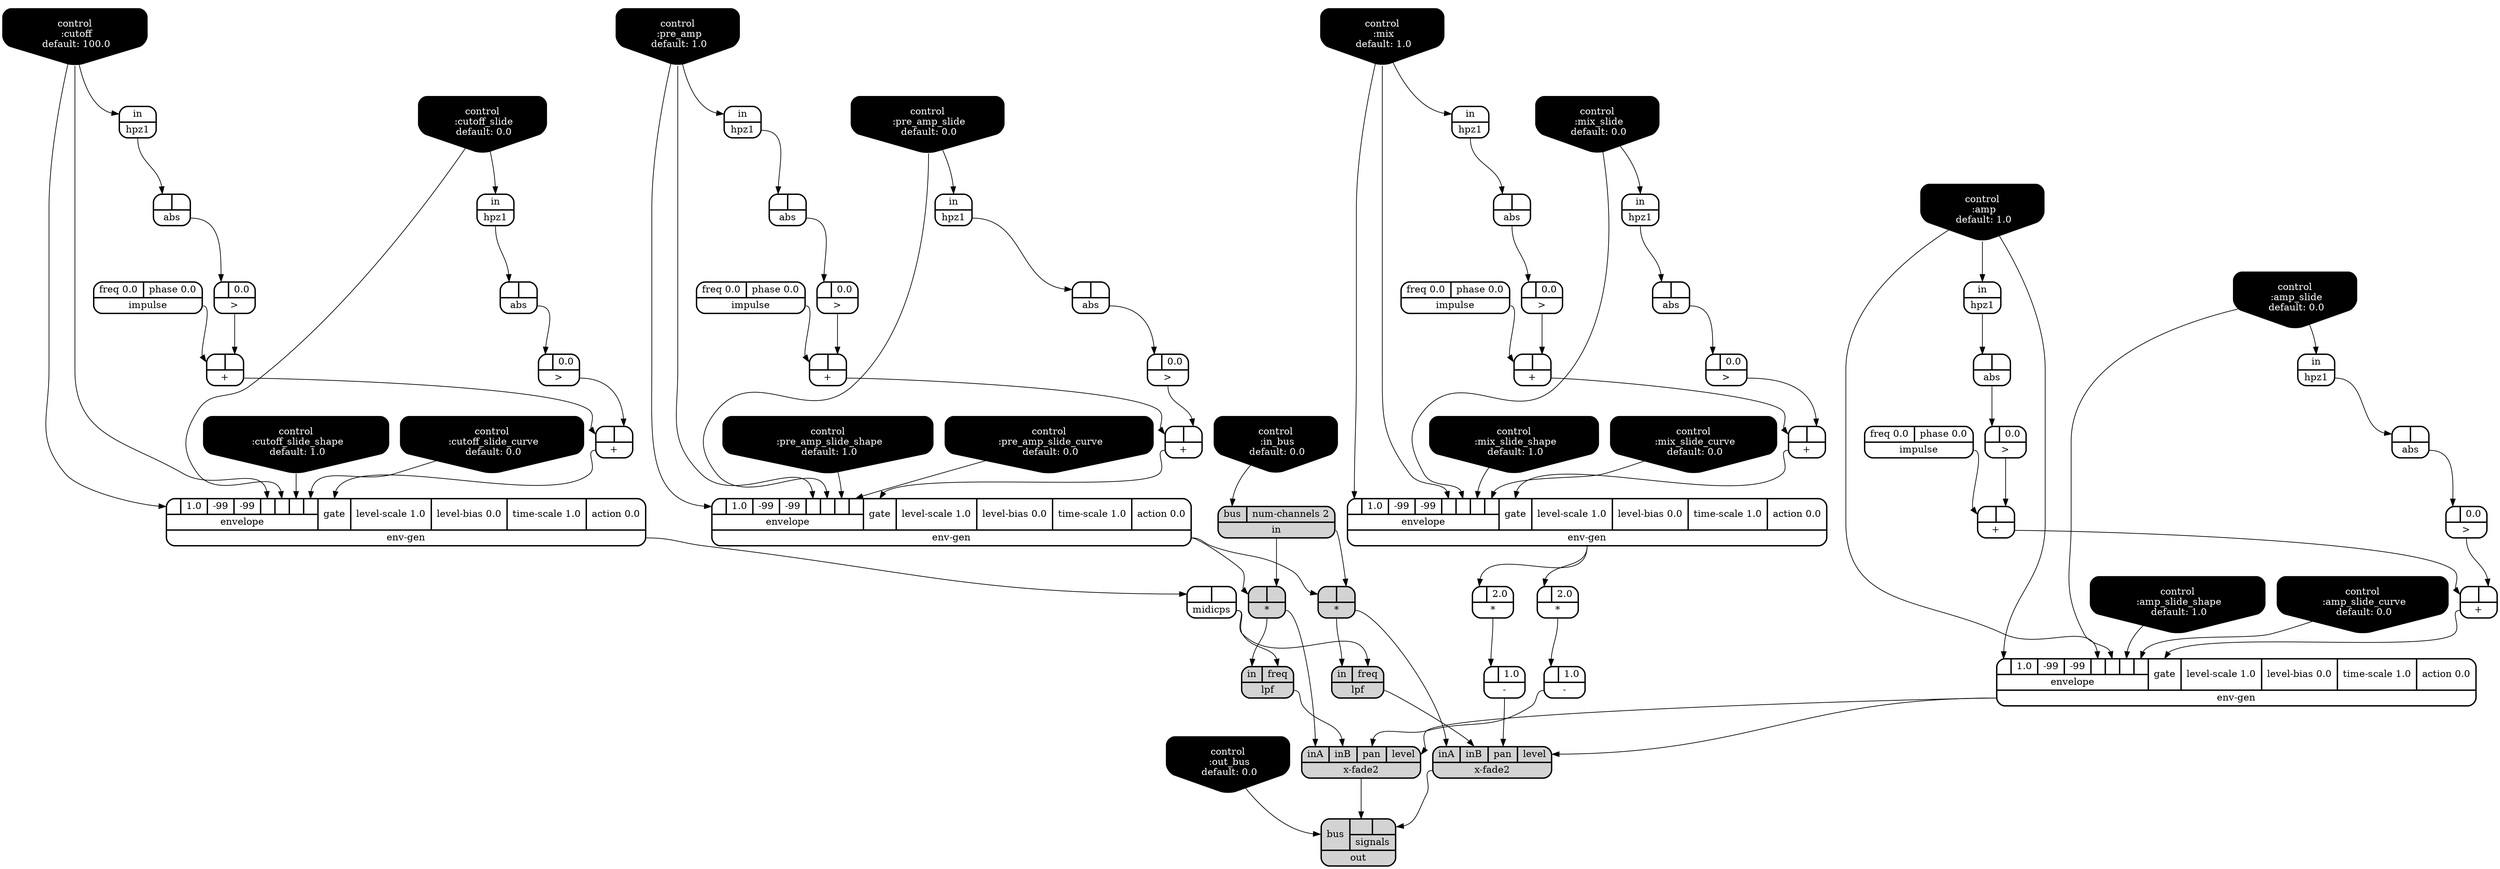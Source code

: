 digraph synthdef {
32 [label = "{{ <a> |<b> } |<__UG_NAME__>* }" style="filled, bold, rounded"  shape=record rankdir=LR];
36 [label = "{{ <a> |<b> } |<__UG_NAME__>* }" style="filled, bold, rounded"  shape=record rankdir=LR];
55 [label = "{{ <a> |<b> 2.0} |<__UG_NAME__>* }" style="bold, rounded" shape=record rankdir=LR];
67 [label = "{{ <a> |<b> 2.0} |<__UG_NAME__>* }" style="bold, rounded" shape=record rankdir=LR];
28 [label = "{{ <a> |<b> } |<__UG_NAME__>+ }" style="bold, rounded" shape=record rankdir=LR];
29 [label = "{{ <a> |<b> } |<__UG_NAME__>+ }" style="bold, rounded" shape=record rankdir=LR];
41 [label = "{{ <a> |<b> } |<__UG_NAME__>+ }" style="bold, rounded" shape=record rankdir=LR];
44 [label = "{{ <a> |<b> } |<__UG_NAME__>+ }" style="bold, rounded" shape=record rankdir=LR];
52 [label = "{{ <a> |<b> } |<__UG_NAME__>+ }" style="bold, rounded" shape=record rankdir=LR];
53 [label = "{{ <a> |<b> } |<__UG_NAME__>+ }" style="bold, rounded" shape=record rankdir=LR];
61 [label = "{{ <a> |<b> } |<__UG_NAME__>+ }" style="bold, rounded" shape=record rankdir=LR];
63 [label = "{{ <a> |<b> } |<__UG_NAME__>+ }" style="bold, rounded" shape=record rankdir=LR];
56 [label = "{{ <a> |<b> 1.0} |<__UG_NAME__>- }" style="bold, rounded" shape=record rankdir=LR];
68 [label = "{{ <a> |<b> 1.0} |<__UG_NAME__>- }" style="bold, rounded" shape=record rankdir=LR];
20 [label = "{{ <a> |<b> 0.0} |<__UG_NAME__>\> }" style="bold, rounded" shape=record rankdir=LR];
23 [label = "{{ <a> |<b> 0.0} |<__UG_NAME__>\> }" style="bold, rounded" shape=record rankdir=LR];
27 [label = "{{ <a> |<b> 0.0} |<__UG_NAME__>\> }" style="bold, rounded" shape=record rankdir=LR];
40 [label = "{{ <a> |<b> 0.0} |<__UG_NAME__>\> }" style="bold, rounded" shape=record rankdir=LR];
43 [label = "{{ <a> |<b> 0.0} |<__UG_NAME__>\> }" style="bold, rounded" shape=record rankdir=LR];
51 [label = "{{ <a> |<b> 0.0} |<__UG_NAME__>\> }" style="bold, rounded" shape=record rankdir=LR];
60 [label = "{{ <a> |<b> 0.0} |<__UG_NAME__>\> }" style="bold, rounded" shape=record rankdir=LR];
62 [label = "{{ <a> |<b> 0.0} |<__UG_NAME__>\> }" style="bold, rounded" shape=record rankdir=LR];
19 [label = "{{ <a> |<b> } |<__UG_NAME__>abs }" style="bold, rounded" shape=record rankdir=LR];
22 [label = "{{ <a> |<b> } |<__UG_NAME__>abs }" style="bold, rounded" shape=record rankdir=LR];
26 [label = "{{ <a> |<b> } |<__UG_NAME__>abs }" style="bold, rounded" shape=record rankdir=LR];
35 [label = "{{ <a> |<b> } |<__UG_NAME__>abs }" style="bold, rounded" shape=record rankdir=LR];
39 [label = "{{ <a> |<b> } |<__UG_NAME__>abs }" style="bold, rounded" shape=record rankdir=LR];
42 [label = "{{ <a> |<b> } |<__UG_NAME__>abs }" style="bold, rounded" shape=record rankdir=LR];
50 [label = "{{ <a> |<b> } |<__UG_NAME__>abs }" style="bold, rounded" shape=record rankdir=LR];
59 [label = "{{ <a> |<b> } |<__UG_NAME__>abs }" style="bold, rounded" shape=record rankdir=LR];
0 [label = "control
 :amp
 default: 1.0" shape=invhouse style="rounded, filled, bold" fillcolor=black fontcolor=white ]; 
1 [label = "control
 :amp_slide
 default: 0.0" shape=invhouse style="rounded, filled, bold" fillcolor=black fontcolor=white ]; 
2 [label = "control
 :amp_slide_shape
 default: 1.0" shape=invhouse style="rounded, filled, bold" fillcolor=black fontcolor=white ]; 
3 [label = "control
 :amp_slide_curve
 default: 0.0" shape=invhouse style="rounded, filled, bold" fillcolor=black fontcolor=white ]; 
4 [label = "control
 :mix
 default: 1.0" shape=invhouse style="rounded, filled, bold" fillcolor=black fontcolor=white ]; 
5 [label = "control
 :mix_slide
 default: 0.0" shape=invhouse style="rounded, filled, bold" fillcolor=black fontcolor=white ]; 
6 [label = "control
 :mix_slide_shape
 default: 1.0" shape=invhouse style="rounded, filled, bold" fillcolor=black fontcolor=white ]; 
7 [label = "control
 :mix_slide_curve
 default: 0.0" shape=invhouse style="rounded, filled, bold" fillcolor=black fontcolor=white ]; 
8 [label = "control
 :pre_amp
 default: 1.0" shape=invhouse style="rounded, filled, bold" fillcolor=black fontcolor=white ]; 
9 [label = "control
 :pre_amp_slide
 default: 0.0" shape=invhouse style="rounded, filled, bold" fillcolor=black fontcolor=white ]; 
10 [label = "control
 :pre_amp_slide_shape
 default: 1.0" shape=invhouse style="rounded, filled, bold" fillcolor=black fontcolor=white ]; 
11 [label = "control
 :pre_amp_slide_curve
 default: 0.0" shape=invhouse style="rounded, filled, bold" fillcolor=black fontcolor=white ]; 
12 [label = "control
 :cutoff
 default: 100.0" shape=invhouse style="rounded, filled, bold" fillcolor=black fontcolor=white ]; 
13 [label = "control
 :cutoff_slide
 default: 0.0" shape=invhouse style="rounded, filled, bold" fillcolor=black fontcolor=white ]; 
14 [label = "control
 :cutoff_slide_shape
 default: 1.0" shape=invhouse style="rounded, filled, bold" fillcolor=black fontcolor=white ]; 
15 [label = "control
 :cutoff_slide_curve
 default: 0.0" shape=invhouse style="rounded, filled, bold" fillcolor=black fontcolor=white ]; 
16 [label = "control
 :in_bus
 default: 0.0" shape=invhouse style="rounded, filled, bold" fillcolor=black fontcolor=white ]; 
17 [label = "control
 :out_bus
 default: 0.0" shape=invhouse style="rounded, filled, bold" fillcolor=black fontcolor=white ]; 
30 [label = "{{ {{<envelope___control___0>|1.0|-99|-99|<envelope___control___4>|<envelope___control___5>|<envelope___control___6>|<envelope___control___7>}|envelope}|<gate> gate|<level____scale> level-scale 1.0|<level____bias> level-bias 0.0|<time____scale> time-scale 1.0|<action> action 0.0} |<__UG_NAME__>env-gen }" style="bold, rounded" shape=record rankdir=LR];
45 [label = "{{ {{<envelope___control___0>|1.0|-99|-99|<envelope___control___4>|<envelope___control___5>|<envelope___control___6>|<envelope___control___7>}|envelope}|<gate> gate|<level____scale> level-scale 1.0|<level____bias> level-bias 0.0|<time____scale> time-scale 1.0|<action> action 0.0} |<__UG_NAME__>env-gen }" style="bold, rounded" shape=record rankdir=LR];
54 [label = "{{ {{<envelope___control___0>|1.0|-99|-99|<envelope___control___4>|<envelope___control___5>|<envelope___control___6>|<envelope___control___7>}|envelope}|<gate> gate|<level____scale> level-scale 1.0|<level____bias> level-bias 0.0|<time____scale> time-scale 1.0|<action> action 0.0} |<__UG_NAME__>env-gen }" style="bold, rounded" shape=record rankdir=LR];
64 [label = "{{ {{<envelope___control___0>|1.0|-99|-99|<envelope___control___4>|<envelope___control___5>|<envelope___control___6>|<envelope___control___7>}|envelope}|<gate> gate|<level____scale> level-scale 1.0|<level____bias> level-bias 0.0|<time____scale> time-scale 1.0|<action> action 0.0} |<__UG_NAME__>env-gen }" style="bold, rounded" shape=record rankdir=LR];
18 [label = "{{ <in> in} |<__UG_NAME__>hpz1 }" style="bold, rounded" shape=record rankdir=LR];
21 [label = "{{ <in> in} |<__UG_NAME__>hpz1 }" style="bold, rounded" shape=record rankdir=LR];
25 [label = "{{ <in> in} |<__UG_NAME__>hpz1 }" style="bold, rounded" shape=record rankdir=LR];
33 [label = "{{ <in> in} |<__UG_NAME__>hpz1 }" style="bold, rounded" shape=record rankdir=LR];
34 [label = "{{ <in> in} |<__UG_NAME__>hpz1 }" style="bold, rounded" shape=record rankdir=LR];
38 [label = "{{ <in> in} |<__UG_NAME__>hpz1 }" style="bold, rounded" shape=record rankdir=LR];
49 [label = "{{ <in> in} |<__UG_NAME__>hpz1 }" style="bold, rounded" shape=record rankdir=LR];
58 [label = "{{ <in> in} |<__UG_NAME__>hpz1 }" style="bold, rounded" shape=record rankdir=LR];
24 [label = "{{ <freq> freq 0.0|<phase> phase 0.0} |<__UG_NAME__>impulse }" style="bold, rounded" shape=record rankdir=LR];
37 [label = "{{ <freq> freq 0.0|<phase> phase 0.0} |<__UG_NAME__>impulse }" style="bold, rounded" shape=record rankdir=LR];
48 [label = "{{ <freq> freq 0.0|<phase> phase 0.0} |<__UG_NAME__>impulse }" style="bold, rounded" shape=record rankdir=LR];
57 [label = "{{ <freq> freq 0.0|<phase> phase 0.0} |<__UG_NAME__>impulse }" style="bold, rounded" shape=record rankdir=LR];
31 [label = "{{ <bus> bus|<num____channels> num-channels 2} |<__UG_NAME__>in }" style="filled, bold, rounded"  shape=record rankdir=LR];
47 [label = "{{ <in> in|<freq> freq} |<__UG_NAME__>lpf }" style="filled, bold, rounded"  shape=record rankdir=LR];
66 [label = "{{ <in> in|<freq> freq} |<__UG_NAME__>lpf }" style="filled, bold, rounded"  shape=record rankdir=LR];
46 [label = "{{ <a> |<b> } |<__UG_NAME__>midicps }" style="bold, rounded" shape=record rankdir=LR];
70 [label = "{{ <bus> bus|{{<signals___x____fade2___0>|<signals___x____fade2___1>}|signals}} |<__UG_NAME__>out }" style="filled, bold, rounded"  shape=record rankdir=LR];
65 [label = "{{ <ina> inA|<inb> inB|<pan> pan|<level> level} |<__UG_NAME__>x-fade2 }" style="filled, bold, rounded"  shape=record rankdir=LR];
69 [label = "{{ <ina> inA|<inb> inB|<pan> pan|<level> level} |<__UG_NAME__>x-fade2 }" style="filled, bold, rounded"  shape=record rankdir=LR];

31:__UG_NAME__ -> 32:b ;
30:__UG_NAME__ -> 32:a ;
31:__UG_NAME__ -> 36:b ;
30:__UG_NAME__ -> 36:a ;
54:__UG_NAME__ -> 55:a ;
54:__UG_NAME__ -> 67:a ;
27:__UG_NAME__ -> 28:b ;
24:__UG_NAME__ -> 28:a ;
20:__UG_NAME__ -> 29:b ;
28:__UG_NAME__ -> 29:a ;
40:__UG_NAME__ -> 41:b ;
37:__UG_NAME__ -> 41:a ;
43:__UG_NAME__ -> 44:b ;
41:__UG_NAME__ -> 44:a ;
51:__UG_NAME__ -> 52:b ;
48:__UG_NAME__ -> 52:a ;
23:__UG_NAME__ -> 53:b ;
52:__UG_NAME__ -> 53:a ;
60:__UG_NAME__ -> 61:b ;
57:__UG_NAME__ -> 61:a ;
62:__UG_NAME__ -> 63:b ;
61:__UG_NAME__ -> 63:a ;
55:__UG_NAME__ -> 56:a ;
67:__UG_NAME__ -> 68:a ;
19:__UG_NAME__ -> 20:a ;
22:__UG_NAME__ -> 23:a ;
26:__UG_NAME__ -> 27:a ;
39:__UG_NAME__ -> 40:a ;
42:__UG_NAME__ -> 43:a ;
50:__UG_NAME__ -> 51:a ;
59:__UG_NAME__ -> 60:a ;
35:__UG_NAME__ -> 62:a ;
18:__UG_NAME__ -> 19:a ;
21:__UG_NAME__ -> 22:a ;
25:__UG_NAME__ -> 26:a ;
34:__UG_NAME__ -> 35:a ;
38:__UG_NAME__ -> 39:a ;
33:__UG_NAME__ -> 42:a ;
49:__UG_NAME__ -> 50:a ;
58:__UG_NAME__ -> 59:a ;
29:__UG_NAME__ -> 30:gate ;
8:__UG_NAME__ -> 30:envelope___control___0 ;
8:__UG_NAME__ -> 30:envelope___control___4 ;
9:__UG_NAME__ -> 30:envelope___control___5 ;
10:__UG_NAME__ -> 30:envelope___control___6 ;
11:__UG_NAME__ -> 30:envelope___control___7 ;
44:__UG_NAME__ -> 45:gate ;
12:__UG_NAME__ -> 45:envelope___control___0 ;
12:__UG_NAME__ -> 45:envelope___control___4 ;
13:__UG_NAME__ -> 45:envelope___control___5 ;
14:__UG_NAME__ -> 45:envelope___control___6 ;
15:__UG_NAME__ -> 45:envelope___control___7 ;
53:__UG_NAME__ -> 54:gate ;
4:__UG_NAME__ -> 54:envelope___control___0 ;
4:__UG_NAME__ -> 54:envelope___control___4 ;
5:__UG_NAME__ -> 54:envelope___control___5 ;
6:__UG_NAME__ -> 54:envelope___control___6 ;
7:__UG_NAME__ -> 54:envelope___control___7 ;
63:__UG_NAME__ -> 64:gate ;
0:__UG_NAME__ -> 64:envelope___control___0 ;
0:__UG_NAME__ -> 64:envelope___control___4 ;
1:__UG_NAME__ -> 64:envelope___control___5 ;
2:__UG_NAME__ -> 64:envelope___control___6 ;
3:__UG_NAME__ -> 64:envelope___control___7 ;
9:__UG_NAME__ -> 18:in ;
5:__UG_NAME__ -> 21:in ;
8:__UG_NAME__ -> 25:in ;
13:__UG_NAME__ -> 33:in ;
1:__UG_NAME__ -> 34:in ;
12:__UG_NAME__ -> 38:in ;
4:__UG_NAME__ -> 49:in ;
0:__UG_NAME__ -> 58:in ;
16:__UG_NAME__ -> 31:bus ;
46:__UG_NAME__ -> 47:freq ;
36:__UG_NAME__ -> 47:in ;
46:__UG_NAME__ -> 66:freq ;
32:__UG_NAME__ -> 66:in ;
45:__UG_NAME__ -> 46:a ;
65:__UG_NAME__ -> 70:signals___x____fade2___0 ;
69:__UG_NAME__ -> 70:signals___x____fade2___1 ;
17:__UG_NAME__ -> 70:bus ;
64:__UG_NAME__ -> 65:level ;
56:__UG_NAME__ -> 65:pan ;
47:__UG_NAME__ -> 65:inb ;
36:__UG_NAME__ -> 65:ina ;
64:__UG_NAME__ -> 69:level ;
68:__UG_NAME__ -> 69:pan ;
66:__UG_NAME__ -> 69:inb ;
32:__UG_NAME__ -> 69:ina ;

}